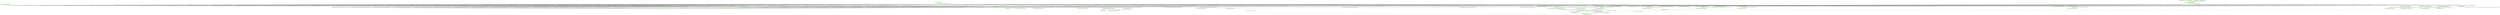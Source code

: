 digraph G {
  node [color=".3 .2 1.0",shape=box,style=filled];
  edge [];
  "0" [label="<java.lang.Object: void <clinit>()>",];
  "1" [label="<org.jfree.chart.JFreeChart: void main(java.lang.String[])>",];
  "2" [label="<java.util.Arrays: java.util.List asList(java.lang.Object[])>",];
  "3" [label="<org.jfree.JCommonInfo: java.lang.Class class$(java.lang.String)>",];
  "4" [label="<org.jfree.JCommonInfo: void <init>()>",];
  "5" [label="<org.jfree.base.BasicProjectInfo: void setName(java.lang.String)>",];
  "6" [label="<org.jfree.base.Library: void <init>()>",];
  "7" [label="<org.jfree.base.Library: void setLicenceName(java.lang.String)>",];
  "8" [label="<java.util.ResourceBundle: java.util.ResourceBundle getBundle(java.lang.String)>",];
  "9" [label="<org.jfree.base.BasicProjectInfo: void addLibrary(org.jfree.base.Library)>",];
  "10" [label="<org.jfree.ui.about.ProjectInfo: java.lang.String toString()>",];
  "11" [label="<org.jfree.base.Library: java.lang.String getInfo()>",];
  "12" [label="<java.lang.NoClassDefFoundError: void <init>(java.lang.String)>",];
  "13" [label="<org.jfree.base.BootableProjectInfo: void <init>()>",];
  "14" [label="<java.util.ArrayList: void <init>()>",];
  "15" [label="<org.jfree.ui.about.ProjectInfo: void setLicenceText(java.lang.String)>",];
  "16" [label="<java.lang.NullPointerException: void <init>()>",];
  "17" [label="<java.lang.StringBuffer: void <init>()>",];
  "18" [label="<org.jfree.base.Library: void setVersion(java.lang.String)>",];
  "19" [label="<java.lang.System: void <clinit>()>",];
  "20" [label="<org.jfree.base.BasicProjectInfo: void setLicenceName(java.lang.String)>",];
  "21" [label="<org.jfree.ui.about.Licences: org.jfree.ui.about.Licences getInstance()>",];
  "22" [label="<org.jfree.base.BasicProjectInfo: void setInfo(java.lang.String)>",];
  "23" [label="<java.util.ArrayList: int size()>",];
  "24" [label="<org.jfree.base.BootableProjectInfo: void setBootClass(java.lang.String)>",];
  "25" [label="<org.jfree.base.BasicProjectInfo: java.lang.String getCopyright()>",];
  "26" [label="<org.jfree.base.Library: java.lang.String getVersion()>",];
  "27" [label="<org.jfree.ui.about.Licences: java.lang.String getLGPL()>",];
  "28" [label="<java.util.ArrayList: java.lang.Object[] toArray(java.lang.Object[])>",];
  "29" [label="<java.lang.Class: java.lang.Class forName(java.lang.String)>",];
  "30" [label="<org.jfree.base.BasicProjectInfo: void setVersion(java.lang.String)>",];
  "31" [label="<org.jfree.chart.JFreeChartInfo: void <init>()>",];
  "32" [label="<java.lang.Class: java.lang.String getName()>",];
  "33" [label="<org.jfree.JCommonInfo: org.jfree.JCommonInfo getInstance()>",];
  "34" [label="<org.jfree.ui.about.ProjectInfo: java.lang.String getLicenceText()>",];
  "35" [label="<org.jfree.ui.about.Library: void <init>(org.jfree.ui.about.ProjectInfo)>",];
  "36" [label="<java.util.ArrayList: boolean add(java.lang.Object)>",];
  "37" [label="<org.jfree.ui.about.Library: void <init>(java.lang.String,java.lang.String,java.lang.String,java.lang.String)>",];
  "38" [label="<org.jfree.ui.about.Licences: void <init>()>",];
  "39" [label="<org.jfree.base.Library: void setInfo(java.lang.String)>",];
  "40" [label="<java.lang.String: void <clinit>()>",];
  "41" [label="<org.jfree.chart.JFreeChart: void <clinit>()>",];
  "42" [label="<org.jfree.base.Library: void setName(java.lang.String)>",];
  "43" [label="<org.jfree.ui.about.ProjectInfo: void <init>()>",];
  "44" [label="<org.jfree.base.Library: java.lang.String getName()>",];
  "45" [label="<org.jfree.base.Library: void <init>(java.lang.String,java.lang.String,java.lang.String,java.lang.String)>",];
  "46" [label="<org.jfree.base.Library: java.lang.String getLicenceName()>",];
  "47" [label="<org.jfree.base.BasicProjectInfo: org.jfree.base.Library[] getLibraries()>",];
  "48" [label="<org.jfree.base.BasicProjectInfo: void setCopyright(java.lang.String)>",];
  "49" [label="<java.lang.StringBuffer: java.lang.String toString()>",];
  "50" [label="<org.jfree.JCommon: void <clinit>()>",];
  "51" [label="<org.jfree.base.BasicProjectInfo: void <init>()>",];
  "52" [label="<org.jfree.ui.about.Contributor: void <init>(java.lang.String,java.lang.String)>",];
  "53" [label="<java.lang.StringBuffer: java.lang.StringBuffer append(java.lang.String)>",];
  "54" [label="<java.lang.Object: void <init>()>",];
  "55" [label="<org.jfree.ui.about.ProjectInfo: void setLogo(java.awt.Image)>",];
  "56" [label="<org.jfree.ui.about.ProjectInfo: void setContributors(java.util.List)>",];
  "1" -> "10" [label="[2@L-1] $r2 = invokevirtual $r0.<org.jfree.ui.about.ProjectInfo: java.lang.String toString()>();",];
  "3" -> "29" [label="[0@L125] $r1 = invokestatic <java.lang.Class: java.lang.Class forName(java.lang.String)>(r0);",];
  "3" -> "12" [label="[5@L125] invokespecial $r3.<java.lang.NoClassDefFoundError: void <init>(java.lang.String)>($r4);",];
  "4" -> "52" [label="[86@L95] invokespecial $r21.<org.jfree.ui.about.Contributor: void <init>(java.lang.String,java.lang.String)>(%stringconst33, %stringconst8);",];
  "4" -> "52" [label="[81@L95] invokespecial $r20.<org.jfree.ui.about.Contributor: void <init>(java.lang.String,java.lang.String)>(%stringconst31, %stringconst8);",];
  "4" -> "2" [label="[109@L95] $r26 = invokestatic <java.util.Arrays: java.util.List asList(java.lang.Object[])>($r8);",];
  "4" -> "52" [label="[96@L95] invokespecial $r23.<org.jfree.ui.about.Contributor: void <init>(java.lang.String,java.lang.String)>(%stringconst37, %stringconst8);",];
  "4" -> "15" [label="[19@L93] invokevirtual %this.<org.jfree.JCommonInfo: void setLicenceText(java.lang.String)>($r7);",];
  "4" -> "32" [label="[125@L125] $r29 = invokevirtual $r30.<java.lang.Class: java.lang.String getName()>();",];
  "4" -> "52" [label="[46@L95] invokespecial $r13.<org.jfree.ui.about.Contributor: void <init>(java.lang.String,java.lang.String)>(%stringconst16, %stringconst17);",];
  "4" -> "27" [label="[18@L93] $r7 = invokevirtual $r6.<org.jfree.ui.about.Licences: java.lang.String getLGPL()>();",];
  "4" -> "52" [label="[66@L95] invokespecial $r17.<org.jfree.ui.about.Contributor: void <init>(java.lang.String,java.lang.String)>(%stringconst25, %stringconst8);",];
  "4" -> "3" [label="[121@L125] $r30 = invokestatic <org.jfree.JCommonInfo: java.lang.Class class$(java.lang.String)>(%stringconst47);",];
  "4" -> "52" [label="[25@L95] invokespecial $r9.<org.jfree.ui.about.Contributor: void <init>(java.lang.String,java.lang.String)>(%stringconst7, %stringconst8);",];
  "4" -> "52" [label="[71@L95] invokespecial $r18.<org.jfree.ui.about.Contributor: void <init>(java.lang.String,java.lang.String)>(%stringconst27, %stringconst8);",];
  "4" -> "20" [label="[16@L92] invokevirtual %this.<org.jfree.JCommonInfo: void setLicenceName(java.lang.String)>(%stringconst5);",];
  "4" -> "52" [label="[61@L95] invokespecial $r16.<org.jfree.ui.about.Contributor: void <init>(java.lang.String,java.lang.String)>(%stringconst23, %stringconst8);",];
  "4" -> "52" [label="[106@L95] invokespecial $r25.<org.jfree.ui.about.Contributor: void <init>(java.lang.String,java.lang.String)>(%stringconst41, %stringconst8);",];
  "4" -> "24" [label="[126@L125] invokevirtual %this.<org.jfree.JCommonInfo: void setBootClass(java.lang.String)>($r29);",];
  "4" -> "52" [label="[91@L95] invokespecial $r22.<org.jfree.ui.about.Contributor: void <init>(java.lang.String,java.lang.String)>(%stringconst35, %stringconst8);",];
  "4" -> "30" [label="[8@L88] invokevirtual %this.<org.jfree.JCommonInfo: void setVersion(java.lang.String)>($r3);",];
  "4" -> "56" [label="[110@L95] invokevirtual %this.<org.jfree.JCommonInfo: void setContributors(java.util.List)>($r26);",];
  "4" -> "21" [label="[17@L93] $r6 = invokestatic <org.jfree.ui.about.Licences: org.jfree.ui.about.Licences getInstance()>();",];
  "4" -> "5" [label="[5@L87] invokevirtual %this.<org.jfree.JCommonInfo: void setName(java.lang.String)>($r2);",];
  "4" -> "48" [label="[14@L90] invokevirtual %this.<org.jfree.JCommonInfo: void setCopyright(java.lang.String)>($r5);",];
  "4" -> "52" [label="[40@L95] invokespecial $r12.<org.jfree.ui.about.Contributor: void <init>(java.lang.String,java.lang.String)>(%stringconst14, %stringconst8);",];
  "4" -> "52" [label="[30@L95] invokespecial $r10.<org.jfree.ui.about.Contributor: void <init>(java.lang.String,java.lang.String)>(%stringconst10, %stringconst8);",];
  "4" -> "45" [label="[116@L119] invokespecial $r27.<org.jfree.base.Library: void <init>(java.lang.String,java.lang.String,java.lang.String,java.lang.String)>(%stringconst43, %stringconst44, %stringconst45, %stringconst46);",];
  "4" -> "8" [label="[2@L84] $r1 = invokestatic <java.util.ResourceBundle: java.util.ResourceBundle getBundle(java.lang.String)>(%stringconst0);",];
  "4" -> "52" [label="[101@L95] invokespecial $r24.<org.jfree.ui.about.Contributor: void <init>(java.lang.String,java.lang.String)>(%stringconst39, %stringconst8);",];
  "4" -> "52" [label="[51@L95] invokespecial $r14.<org.jfree.ui.about.Contributor: void <init>(java.lang.String,java.lang.String)>(%stringconst19, %stringconst8);",];
  "4" -> "52" [label="[35@L95] invokespecial $r11.<org.jfree.ui.about.Contributor: void <init>(java.lang.String,java.lang.String)>(%stringconst12, %stringconst8);",];
  "4" -> "9" [label="[117@L119] invokevirtual %this.<org.jfree.JCommonInfo: void addLibrary(org.jfree.base.Library)>($r27);",];
  "4" -> "52" [label="[56@L95] invokespecial $r15.<org.jfree.ui.about.Contributor: void <init>(java.lang.String,java.lang.String)>(%stringconst21, %stringconst8);",];
  "4" -> "22" [label="[11@L89] invokevirtual %this.<org.jfree.JCommonInfo: void setInfo(java.lang.String)>($r4);",];
  "4" -> "43" [label="[0@L80] invokespecial %this.<org.jfree.ui.about.ProjectInfo: void <init>()>();",];
  "4" -> "52" [label="[76@L95] invokespecial $r19.<org.jfree.ui.about.Contributor: void <init>(java.lang.String,java.lang.String)>(%stringconst29, %stringconst8);",];
  "5" -> "42" [label="[0@L143] invokespecial %this.<org.jfree.base.Library: void setName(java.lang.String)>(name);",];
  "6" -> "54" [label="[0@L89] invokespecial %this.<java.lang.Object: void <init>()>();",];
  "9" -> "16" [label="[2@L171] invokespecial $r3.<java.lang.NullPointerException: void <init>()>();",];
  "9" -> "36" [label="[5@L173] invokeinterface $r2.<java.util.List: boolean add(java.lang.Object)>(library);",];
  "10" -> "53" [label="[39@L182] invokevirtual $r0.<java.lang.StringBuffer: java.lang.StringBuffer append(java.lang.String)>($r20);",];
  "10" -> "53" [label="[74@L207] invokevirtual $r0.<java.lang.StringBuffer: java.lang.StringBuffer append(java.lang.String)>(%stringconst9);",];
  "10" -> "17" [label="[1@L162] invokespecial $r0.<java.lang.StringBuffer: void <init>()>();",];
  "10" -> "53" [label="[14@L169] invokevirtual $r0.<java.lang.StringBuffer: java.lang.StringBuffer append(java.lang.String)>(%stringconst2);",];
  "10" -> "49" [label="[83@L215] $r11 = invokevirtual $r0.<java.lang.StringBuffer: java.lang.String toString()>();",];
  "10" -> "34" [label="[81@L213] $r10 = invokevirtual %this.<org.jfree.ui.about.ProjectInfo: java.lang.String getLicenceText()>();",];
  "10" -> "53" [label="[12@L168] invokevirtual $r0.<java.lang.StringBuffer: java.lang.StringBuffer append(java.lang.String)>(%stringconst1);",];
  "10" -> "53" [label="[9@L166] invokevirtual $r0.<java.lang.StringBuffer: java.lang.StringBuffer append(java.lang.String)>(%stringconst1);",];
  "10" -> "53" [label="[75@L209] invokevirtual $r0.<java.lang.StringBuffer: java.lang.StringBuffer append(java.lang.String)>(%stringconst2);",];
  "10" -> "44" [label="[76@L210] $r9 = invokevirtual %this.<org.jfree.ui.about.ProjectInfo: java.lang.String getName()>();",];
  "10" -> "53" [label="[66@L201] invokevirtual $r0.<java.lang.StringBuffer: java.lang.StringBuffer append(java.lang.String)>(%stringconst7);",];
  "10" -> "53" [label="[69@L203] invokevirtual $r0.<java.lang.StringBuffer: java.lang.StringBuffer append(java.lang.String)>(%stringconst8);",];
  "10" -> "53" [label="[63@L199] invokevirtual $r0.<java.lang.StringBuffer: java.lang.StringBuffer append(java.lang.String)>(%stringconst12);",];
  "10" -> "53" [label="[45@L187] invokevirtual $r0.<java.lang.StringBuffer: java.lang.StringBuffer append(java.lang.String)>(%stringconst9);",];
  "10" -> "53" [label="[79@L211] invokevirtual $r0.<java.lang.StringBuffer: java.lang.StringBuffer append(java.lang.String)>(%stringconst14);",];
  "10" -> "53" [label="[77@L210] invokevirtual $r0.<java.lang.StringBuffer: java.lang.StringBuffer append(java.lang.String)>($r9);",];
  "10" -> "53" [label="[37@L181] invokevirtual $r0.<java.lang.StringBuffer: java.lang.StringBuffer append(java.lang.String)>(%stringconst7);",];
  "10" -> "53" [label="[21@L173] invokevirtual $r0.<java.lang.StringBuffer: java.lang.StringBuffer append(java.lang.String)>($r5);",];
  "10" -> "44" [label="[2@L163] $r2 = invokevirtual %this.<org.jfree.ui.about.ProjectInfo: java.lang.String getName()>();",];
  "10" -> "53" [label="[24@L175] invokevirtual $r0.<java.lang.StringBuffer: java.lang.StringBuffer append(java.lang.String)>(%stringconst5);",];
  "10" -> "53" [label="[46@L190] invokevirtual $r0.<java.lang.StringBuffer: java.lang.StringBuffer append(java.lang.String)>(%stringconst2);",];
  "10" -> "47" [label="[53@L194] $r8 = invokevirtual %this.<org.jfree.ui.about.ProjectInfo: org.jfree.base.Library[] getLibraries()>();",];
  "10" -> "53" [label="[80@L212] invokevirtual $r0.<java.lang.StringBuffer: java.lang.StringBuffer append(java.lang.String)>(%stringconst2);",];
  "10" -> "44" [label="[49@L192] $r7 = invokevirtual %this.<org.jfree.ui.about.ProjectInfo: java.lang.String getName()>();",];
  "10" -> "53" [label="[41@L183] invokevirtual $r0.<java.lang.StringBuffer: java.lang.StringBuffer append(java.lang.String)>(%stringconst8);",];
  "10" -> "53" [label="[5@L164] invokevirtual $r0.<java.lang.StringBuffer: java.lang.StringBuffer append(java.lang.String)>(%stringconst0);",];
  "10" -> "53" [label="[19@L172] invokevirtual $r0.<java.lang.StringBuffer: java.lang.StringBuffer append(java.lang.String)>(%stringconst4);",];
  "10" -> "53" [label="[11@L167] invokevirtual $r0.<java.lang.StringBuffer: java.lang.StringBuffer append(java.lang.String)>($r4);",];
  "10" -> "53" [label="[17@L171] invokevirtual $r0.<java.lang.StringBuffer: java.lang.StringBuffer append(java.lang.String)>(%stringconst2);",];
  "10" -> "53" [label="[16@L170] invokevirtual $r0.<java.lang.StringBuffer: java.lang.StringBuffer append(java.lang.String)>(%stringconst3);",];
  "10" -> "53" [label="[7@L165] invokevirtual $r0.<java.lang.StringBuffer: java.lang.StringBuffer append(java.lang.String)>($r3);",];
  "10" -> "53" [label="[68@L202] invokevirtual $r0.<java.lang.StringBuffer: java.lang.StringBuffer append(java.lang.String)>($r15);",];
  "10" -> "53" [label="[3@L163] invokevirtual $r0.<java.lang.StringBuffer: java.lang.StringBuffer append(java.lang.String)>($r2);",];
  "10" -> "53" [label="[48@L191] invokevirtual $r0.<java.lang.StringBuffer: java.lang.StringBuffer append(java.lang.String)>(%stringconst10);",];
  "10" -> "25" [label="[10@L167] $r4 = invokevirtual %this.<org.jfree.ui.about.ProjectInfo: java.lang.String getCopyright()>();",];
  "10" -> "53" [label="[22@L174] invokevirtual $r0.<java.lang.StringBuffer: java.lang.StringBuffer append(java.lang.String)>(%stringconst2);",];
  "10" -> "11" [label="[20@L173] $r5 = invokevirtual %this.<org.jfree.ui.about.ProjectInfo: java.lang.String getInfo()>();",];
  "10" -> "53" [label="[61@L198] invokevirtual $r0.<java.lang.StringBuffer: java.lang.StringBuffer append(java.lang.String)>($r13);",];
  "10" -> "26" [label="[6@L165] $r3 = invokevirtual %this.<org.jfree.ui.about.ProjectInfo: java.lang.String getVersion()>();",];
  "10" -> "53" [label="[65@L200] invokevirtual $r0.<java.lang.StringBuffer: java.lang.StringBuffer append(java.lang.String)>($r14);",];
  "10" -> "53" [label="[52@L193] invokevirtual $r0.<java.lang.StringBuffer: java.lang.StringBuffer append(java.lang.String)>(%stringconst11);",];
  "10" -> "53" [label="[82@L213] invokevirtual $r0.<java.lang.StringBuffer: java.lang.StringBuffer append(java.lang.String)>($r10);",];
  "10" -> "53" [label="[35@L180] invokevirtual $r0.<java.lang.StringBuffer: java.lang.StringBuffer append(java.lang.String)>($r19);",];
  "10" -> "53" [label="[50@L192] invokevirtual $r0.<java.lang.StringBuffer: java.lang.StringBuffer append(java.lang.String)>($r7);",];
  "13" -> "51" [label="[0@L67] invokespecial %this.<org.jfree.base.BasicProjectInfo: void <init>()>();",];
  "13" -> "14" [label="[2@L68] invokespecial $r1.<java.util.ArrayList: void <init>()>();",];
  "20" -> "7" [label="[0@L134] invokespecial %this.<org.jfree.base.Library: void setLicenceName(java.lang.String)>(licence);",];
  "21" -> "38" [label="[3@L805] invokespecial $r2.<org.jfree.ui.about.Licences: void <init>()>();",];
  "22" -> "39" [label="[0@L125] invokespecial %this.<org.jfree.base.Library: void setInfo(java.lang.String)>(info);",];
  "30" -> "18" [label="[0@L152] invokespecial %this.<org.jfree.base.Library: void setVersion(java.lang.String)>(version);",];
  "31" -> "52" [label="[305@L-1] invokespecial $r64.<org.jfree.ui.about.Contributor: void <init>(java.lang.String,java.lang.String)>(%stringconst122, %stringconst11);",];
  "31" -> "21" [label="[18@L-1] $r6 = invokestatic <org.jfree.ui.about.Licences: org.jfree.ui.about.Licences getInstance()>();",];
  "31" -> "2" [label="[341@L-1] $r74 = invokestatic <java.util.Arrays: java.util.List asList(java.lang.Object[])>($r71);",];
  "31" -> "52" [label="[82@L-1] invokespecial $r20.<org.jfree.ui.about.Contributor: void <init>(java.lang.String,java.lang.String)>(%stringconst31, %stringconst11);",];
  "31" -> "52" [label="[153@L-1] invokespecial $r34.<org.jfree.ui.about.Contributor: void <init>(java.lang.String,java.lang.String)>(%stringconst60, %stringconst11);",];
  "31" -> "52" [label="[310@L-1] invokespecial $r65.<org.jfree.ui.about.Contributor: void <init>(java.lang.String,java.lang.String)>(%stringconst124, %stringconst11);",];
  "31" -> "52" [label="[163@L-1] invokespecial $r36.<org.jfree.ui.about.Contributor: void <init>(java.lang.String,java.lang.String)>(%stringconst64, %stringconst11);",];
  "31" -> "52" [label="[233@L-1] invokespecial $r50.<org.jfree.ui.about.Contributor: void <init>(java.lang.String,java.lang.String)>(%stringconst92, %stringconst11);",];
  "31" -> "52" [label="[254@L-1] invokespecial $r54.<org.jfree.ui.about.Contributor: void <init>(java.lang.String,java.lang.String)>(%stringconst101, %stringconst11);",];
  "31" -> "52" [label="[113@L-1] invokespecial $r26.<org.jfree.ui.about.Contributor: void <init>(java.lang.String,java.lang.String)>(%stringconst44, %stringconst11);",];
  "31" -> "52" [label="[138@L-1] invokespecial $r31.<org.jfree.ui.about.Contributor: void <init>(java.lang.String,java.lang.String)>(%stringconst54, %stringconst11);",];
  "31" -> "52" [label="[264@L-1] invokespecial $r56.<org.jfree.ui.about.Contributor: void <init>(java.lang.String,java.lang.String)>(%stringconst105, %stringconst11);",];
  "31" -> "52" [label="[123@L-1] invokespecial $r28.<org.jfree.ui.about.Contributor: void <init>(java.lang.String,java.lang.String)>(%stringconst48, %stringconst11);",];
  "31" -> "52" [label="[26@L-1] invokespecial $r9.<org.jfree.ui.about.Contributor: void <init>(java.lang.String,java.lang.String)>(%stringconst7, %stringconst8);",];
  "31" -> "52" [label="[249@L-1] invokespecial $r53.<org.jfree.ui.about.Contributor: void <init>(java.lang.String,java.lang.String)>(%stringconst99, %stringconst11);",];
  "31" -> "52" [label="[108@L-1] invokespecial $r25.<org.jfree.ui.about.Contributor: void <init>(java.lang.String,java.lang.String)>(%stringconst42, %stringconst11);",];
  "31" -> "52" [label="[183@L-1] invokespecial $r40.<org.jfree.ui.about.Contributor: void <init>(java.lang.String,java.lang.String)>(%stringconst72, %stringconst11);",];
  "31" -> "52" [label="[315@L-1] invokespecial $r66.<org.jfree.ui.about.Contributor: void <init>(java.lang.String,java.lang.String)>(%stringconst126, %stringconst11);",];
  "31" -> "52" [label="[218@L-1] invokespecial $r47.<org.jfree.ui.about.Contributor: void <init>(java.lang.String,java.lang.String)>(%stringconst86, %stringconst11);",];
  "31" -> "52" [label="[98@L-1] invokespecial $r23.<org.jfree.ui.about.Contributor: void <init>(java.lang.String,java.lang.String)>(%stringconst38, %stringconst11);",];
  "31" -> "52" [label="[87@L-1] invokespecial $r21.<org.jfree.ui.about.Contributor: void <init>(java.lang.String,java.lang.String)>(%stringconst33, %stringconst11);",];
  "31" -> "52" [label="[284@L-1] invokespecial $r60.<org.jfree.ui.about.Contributor: void <init>(java.lang.String,java.lang.String)>(%stringconst113, %stringconst11);",];
  "31" -> "52" [label="[168@L-1] invokespecial $r37.<org.jfree.ui.about.Contributor: void <init>(java.lang.String,java.lang.String)>(%stringconst66, %stringconst11);",];
  "31" -> "52" [label="[93@L-1] invokespecial $r22.<org.jfree.ui.about.Contributor: void <init>(java.lang.String,java.lang.String)>(%stringconst35, %stringconst36);",];
  "31" -> "52" [label="[133@L-1] invokespecial $r30.<org.jfree.ui.about.Contributor: void <init>(java.lang.String,java.lang.String)>(%stringconst52, %stringconst11);",];
  "31" -> "52" [label="[188@L-1] invokespecial $r41.<org.jfree.ui.about.Contributor: void <init>(java.lang.String,java.lang.String)>(%stringconst74, %stringconst11);",];
  "31" -> "52" [label="[158@L-1] invokespecial $r35.<org.jfree.ui.about.Contributor: void <init>(java.lang.String,java.lang.String)>(%stringconst62, %stringconst11);",];
  "31" -> "52" [label="[259@L-1] invokespecial $r55.<org.jfree.ui.about.Contributor: void <init>(java.lang.String,java.lang.String)>(%stringconst103, %stringconst11);",];
  "31" -> "52" [label="[47@L-1] invokespecial $r13.<org.jfree.ui.about.Contributor: void <init>(java.lang.String,java.lang.String)>(%stringconst17, %stringconst11);",];
  "31" -> "52" [label="[57@L-1] invokespecial $r15.<org.jfree.ui.about.Contributor: void <init>(java.lang.String,java.lang.String)>(%stringconst21, %stringconst11);",];
  "31" -> "52" [label="[128@L-1] invokespecial $r29.<org.jfree.ui.about.Contributor: void <init>(java.lang.String,java.lang.String)>(%stringconst50, %stringconst11);",];
  "31" -> "52" [label="[294@L-1] invokespecial $r62.<org.jfree.ui.about.Contributor: void <init>(java.lang.String,java.lang.String)>(%stringconst117, %stringconst11);",];
  "31" -> "15" [label="[20@L-1] invokevirtual %this.<org.jfree.chart.JFreeChartInfo: void setLicenceText(java.lang.String)>($r7);",];
  "31" -> "22" [label="[11@L-1] invokevirtual %this.<org.jfree.chart.JFreeChartInfo: void setInfo(java.lang.String)>($r4);",];
  "31" -> "52" [label="[198@L-1] invokespecial $r43.<org.jfree.ui.about.Contributor: void <init>(java.lang.String,java.lang.String)>(%stringconst78, %stringconst11);",];
  "31" -> "52" [label="[321@L-1] invokespecial $r67.<org.jfree.ui.about.Contributor: void <init>(java.lang.String,java.lang.String)>(%stringconst128, %stringconst129);",];
  "31" -> "35" [label="[339@L-1] invokespecial $r72.<org.jfree.ui.about.Library: void <init>(org.jfree.ui.about.ProjectInfo)>($r73);",];
  "31" -> "52" [label="[300@L-1] invokespecial $r63.<org.jfree.ui.about.Contributor: void <init>(java.lang.String,java.lang.String)>(%stringconst119, %stringconst120);",];
  "31" -> "52" [label="[228@L-1] invokespecial $r49.<org.jfree.ui.about.Contributor: void <init>(java.lang.String,java.lang.String)>(%stringconst90, %stringconst11);",];
  "31" -> "52" [label="[208@L-1] invokespecial $r45.<org.jfree.ui.about.Contributor: void <init>(java.lang.String,java.lang.String)>(%stringconst82, %stringconst11);",];
  "31" -> "52" [label="[103@L-1] invokespecial $r24.<org.jfree.ui.about.Contributor: void <init>(java.lang.String,java.lang.String)>(%stringconst40, %stringconst11);",];
  "31" -> "30" [label="[8@L-1] invokevirtual %this.<org.jfree.chart.JFreeChartInfo: void setVersion(java.lang.String)>($r3);",];
  "31" -> "52" [label="[72@L-1] invokespecial $r18.<org.jfree.ui.about.Contributor: void <init>(java.lang.String,java.lang.String)>(%stringconst27, %stringconst11);",];
  "31" -> "52" [label="[52@L-1] invokespecial $r14.<org.jfree.ui.about.Contributor: void <init>(java.lang.String,java.lang.String)>(%stringconst19, %stringconst11);",];
  "31" -> "48" [label="[14@L-1] invokevirtual %this.<org.jfree.chart.JFreeChartInfo: void setCopyright(java.lang.String)>($r5);",];
  "31" -> "2" [label="[334@L-1] $r70 = invokestatic <java.util.Arrays: java.util.List asList(java.lang.Object[])>($r8);",];
  "31" -> "5" [label="[5@L-1] invokevirtual %this.<org.jfree.chart.JFreeChartInfo: void setName(java.lang.String)>($r2);",];
  "31" -> "52" [label="[62@L-1] invokespecial $r16.<org.jfree.ui.about.Contributor: void <init>(java.lang.String,java.lang.String)>(%stringconst23, %stringconst11);",];
  "31" -> "52" [label="[274@L-1] invokespecial $r58.<org.jfree.ui.about.Contributor: void <init>(java.lang.String,java.lang.String)>(%stringconst109, %stringconst11);",];
  "31" -> "52" [label="[42@L-1] invokespecial $r12.<org.jfree.ui.about.Contributor: void <init>(java.lang.String,java.lang.String)>(%stringconst15, %stringconst11);",];
  "31" -> "52" [label="[279@L-1] invokespecial $r59.<org.jfree.ui.about.Contributor: void <init>(java.lang.String,java.lang.String)>(%stringconst111, %stringconst11);",];
  "31" -> "55" [label="[15@L-1] invokevirtual %this.<org.jfree.chart.JFreeChartInfo: void setLogo(java.awt.Image)>(%nullconst);",];
  "31" -> "52" [label="[173@L-1] invokespecial $r38.<org.jfree.ui.about.Contributor: void <init>(java.lang.String,java.lang.String)>(%stringconst68, %stringconst11);",];
  "31" -> "20" [label="[17@L-1] invokevirtual %this.<org.jfree.chart.JFreeChartInfo: void setLicenceName(java.lang.String)>(%stringconst5);",];
  "31" -> "52" [label="[143@L-1] invokespecial $r32.<org.jfree.ui.about.Contributor: void <init>(java.lang.String,java.lang.String)>(%stringconst56, %stringconst11);",];
  "31" -> "52" [label="[193@L-1] invokespecial $r42.<org.jfree.ui.about.Contributor: void <init>(java.lang.String,java.lang.String)>(%stringconst76, %stringconst11);",];
  "31" -> "8" [label="[2@L-1] $r1 = invokestatic <java.util.ResourceBundle: java.util.ResourceBundle getBundle(java.lang.String)>(%stringconst0);",];
  "31" -> "52" [label="[178@L-1] invokespecial $r39.<org.jfree.ui.about.Contributor: void <init>(java.lang.String,java.lang.String)>(%stringconst70, %stringconst11);",];
  "31" -> "52" [label="[326@L-1] invokespecial $r68.<org.jfree.ui.about.Contributor: void <init>(java.lang.String,java.lang.String)>(%stringconst131, %stringconst11);",];
  "31" -> "56" [label="[335@L-1] invokevirtual %this.<org.jfree.chart.JFreeChartInfo: void setContributors(java.util.List)>($r70);",];
  "31" -> "52" [label="[213@L-1] invokespecial $r46.<org.jfree.ui.about.Contributor: void <init>(java.lang.String,java.lang.String)>(%stringconst84, %stringconst11);",];
  "31" -> "52" [label="[203@L-1] invokespecial $r44.<org.jfree.ui.about.Contributor: void <init>(java.lang.String,java.lang.String)>(%stringconst80, %stringconst11);",];
  "31" -> "52" [label="[331@L-1] invokespecial $r69.<org.jfree.ui.about.Contributor: void <init>(java.lang.String,java.lang.String)>(%stringconst133, %stringconst11);",];
  "31" -> "52" [label="[148@L-1] invokespecial $r33.<org.jfree.ui.about.Contributor: void <init>(java.lang.String,java.lang.String)>(%stringconst58, %stringconst11);",];
  "31" -> "27" [label="[19@L-1] $r7 = invokevirtual $r6.<org.jfree.ui.about.Licences: java.lang.String getLGPL()>();",];
  "31" -> "52" [label="[118@L-1] invokespecial $r27.<org.jfree.ui.about.Contributor: void <init>(java.lang.String,java.lang.String)>(%stringconst46, %stringconst11);",];
  "31" -> "52" [label="[32@L-1] invokespecial $r10.<org.jfree.ui.about.Contributor: void <init>(java.lang.String,java.lang.String)>(%stringconst10, %stringconst11);",];
  "31" -> "52" [label="[239@L-1] invokespecial $r51.<org.jfree.ui.about.Contributor: void <init>(java.lang.String,java.lang.String)>(%stringconst94, %stringconst95);",];
  "31" -> "52" [label="[37@L-1] invokespecial $r11.<org.jfree.ui.about.Contributor: void <init>(java.lang.String,java.lang.String)>(%stringconst13, %stringconst11);",];
  "31" -> "52" [label="[223@L-1] invokespecial $r48.<org.jfree.ui.about.Contributor: void <init>(java.lang.String,java.lang.String)>(%stringconst88, %stringconst11);",];
  "31" -> "52" [label="[244@L-1] invokespecial $r52.<org.jfree.ui.about.Contributor: void <init>(java.lang.String,java.lang.String)>(%stringconst97, %stringconst11);",];
  "31" -> "52" [label="[77@L-1] invokespecial $r19.<org.jfree.ui.about.Contributor: void <init>(java.lang.String,java.lang.String)>(%stringconst29, %stringconst11);",];
  "31" -> "52" [label="[269@L-1] invokespecial $r57.<org.jfree.ui.about.Contributor: void <init>(java.lang.String,java.lang.String)>(%stringconst107, %stringconst11);",];
  "31" -> "52" [label="[67@L-1] invokespecial $r17.<org.jfree.ui.about.Contributor: void <init>(java.lang.String,java.lang.String)>(%stringconst25, %stringconst11);",];
  "31" -> "52" [label="[289@L-1] invokespecial $r61.<org.jfree.ui.about.Contributor: void <init>(java.lang.String,java.lang.String)>(%stringconst115, %stringconst11);",];
  "31" -> "43" [label="[0@L-1] invokespecial %this.<org.jfree.ui.about.ProjectInfo: void <init>()>();",];
  "33" -> "4" [label="[3@L72] invokespecial $r2.<org.jfree.JCommonInfo: void <init>()>();",];
  "35" -> "26" [label="[1@L73] $r3 = invokevirtual project.<org.jfree.ui.about.ProjectInfo: java.lang.String getVersion()>();",];
  "35" -> "46" [label="[2@L73] $r4 = invokevirtual project.<org.jfree.ui.about.ProjectInfo: java.lang.String getLicenceName()>();",];
  "35" -> "37" [label="[4@L73] invokespecial %this.<org.jfree.ui.about.Library: void <init>(java.lang.String,java.lang.String,java.lang.String,java.lang.String)>($r2, $r3, $r4, $r5);",];
  "35" -> "11" [label="[3@L73] $r5 = invokevirtual project.<org.jfree.ui.about.ProjectInfo: java.lang.String getInfo()>();",];
  "35" -> "44" [label="[0@L73] $r2 = invokevirtual project.<org.jfree.ui.about.ProjectInfo: java.lang.String getName()>();",];
  "37" -> "45" [label="[0@L63] invokespecial %this.<org.jfree.base.Library: void <init>(java.lang.String,java.lang.String,java.lang.String,java.lang.String)>(name, version, licence, info);",];
  "38" -> "54" [label="[0@L57] invokespecial %this.<java.lang.Object: void <init>()>();",];
  "41" -> "31" [label="[1@L-1] invokespecial $r0.<org.jfree.chart.JFreeChartInfo: void <init>()>();",];
  "43" -> "13" [label="[0@L72] invokespecial %this.<org.jfree.base.BootableProjectInfo: void <init>()>();",];
  "45" -> "54" [label="[0@L78] invokespecial %this.<java.lang.Object: void <init>()>();",];
  "47" -> "23" [label="[2@L161] $i0 = invokeinterface $r1.<java.util.List: int size()>();",];
  "47" -> "28" [label="[4@L161] $r4 = invokeinterface $r2.<java.util.List: java.lang.Object[] toArray(java.lang.Object[])>($r3);",];
  "50" -> "33" [label="[0@L63] $r0 = invokestatic <org.jfree.JCommonInfo: org.jfree.JCommonInfo getInstance()>();",];
  "51" -> "14" [label="[2@L65] invokespecial $r1.<java.util.ArrayList: void <init>()>();",];
  "51" -> "6" [label="[0@L64] invokespecial %this.<org.jfree.base.Library: void <init>()>();",];
  "52" -> "54" [label="[0@L68] invokespecial %this.<java.lang.Object: void <init>()>();",];
}
